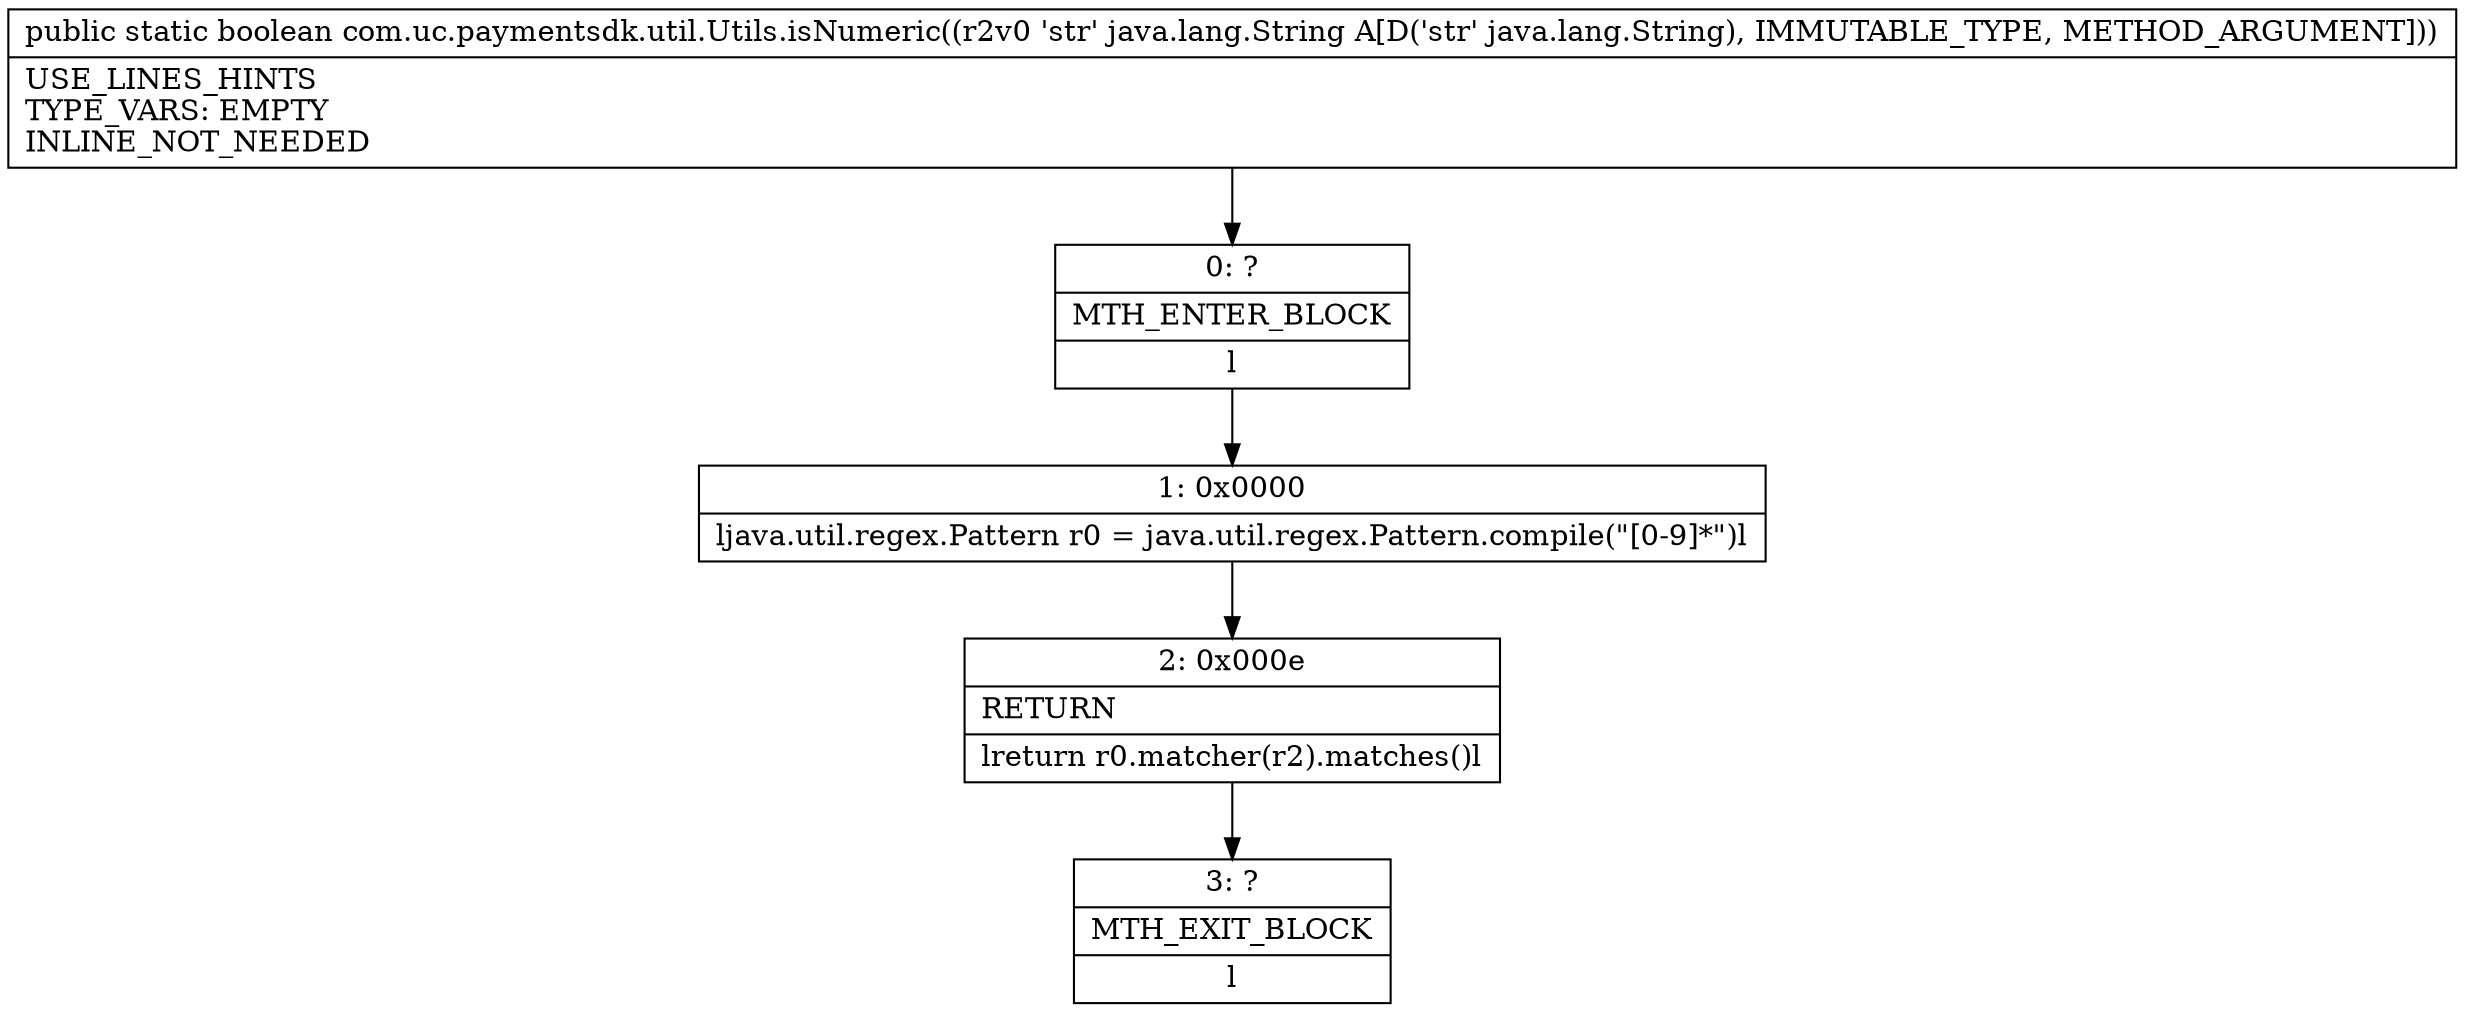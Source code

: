 digraph "CFG forcom.uc.paymentsdk.util.Utils.isNumeric(Ljava\/lang\/String;)Z" {
Node_0 [shape=record,label="{0\:\ ?|MTH_ENTER_BLOCK\l|l}"];
Node_1 [shape=record,label="{1\:\ 0x0000|ljava.util.regex.Pattern r0 = java.util.regex.Pattern.compile(\"[0\-9]*\")l}"];
Node_2 [shape=record,label="{2\:\ 0x000e|RETURN\l|lreturn r0.matcher(r2).matches()l}"];
Node_3 [shape=record,label="{3\:\ ?|MTH_EXIT_BLOCK\l|l}"];
MethodNode[shape=record,label="{public static boolean com.uc.paymentsdk.util.Utils.isNumeric((r2v0 'str' java.lang.String A[D('str' java.lang.String), IMMUTABLE_TYPE, METHOD_ARGUMENT]))  | USE_LINES_HINTS\lTYPE_VARS: EMPTY\lINLINE_NOT_NEEDED\l}"];
MethodNode -> Node_0;
Node_0 -> Node_1;
Node_1 -> Node_2;
Node_2 -> Node_3;
}

